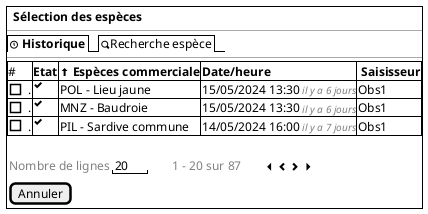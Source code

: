 @startsalt
{
  {+
    { | . |  <b>Sélection des espèces  }
    --
      {/  <&clock> <b>Historique | <&magnifying-glass>Recherche espèce}
    --
	{#
      # | <b>Etat | <&arrow-thick-top> <b>Espèces commerciale    | <b>Date/heure   | <b> Saisisseur
      [ ]. | <&check> | POL - Lieu jaune       | 15/05/2024 13:30<font color=grey size=10><i> il y a 6 jours | Obs1
      [ ]. | <&check> | MNZ - Baudroie        | 15/05/2024 13:30<font color=grey size=10><i> il y a 6 jours | Obs1
      [ ]. | <&check> | PIL - Sardive commune        | 14/05/2024 16:00<font color=grey size=10><i> il y a 7 jours | Obs1
    }
    .
    {
       { <font color=grey>Nombre de lignes</font> |  " 20 "  | . | . | . | . | <font color=grey>1 - 20 sur 87 | . | . | . | . | <&caret-left> <&chevron-left> <&chevron-right> <&caret-right> }
    }
    { [Annuler] }
    }
 }
@endsalt